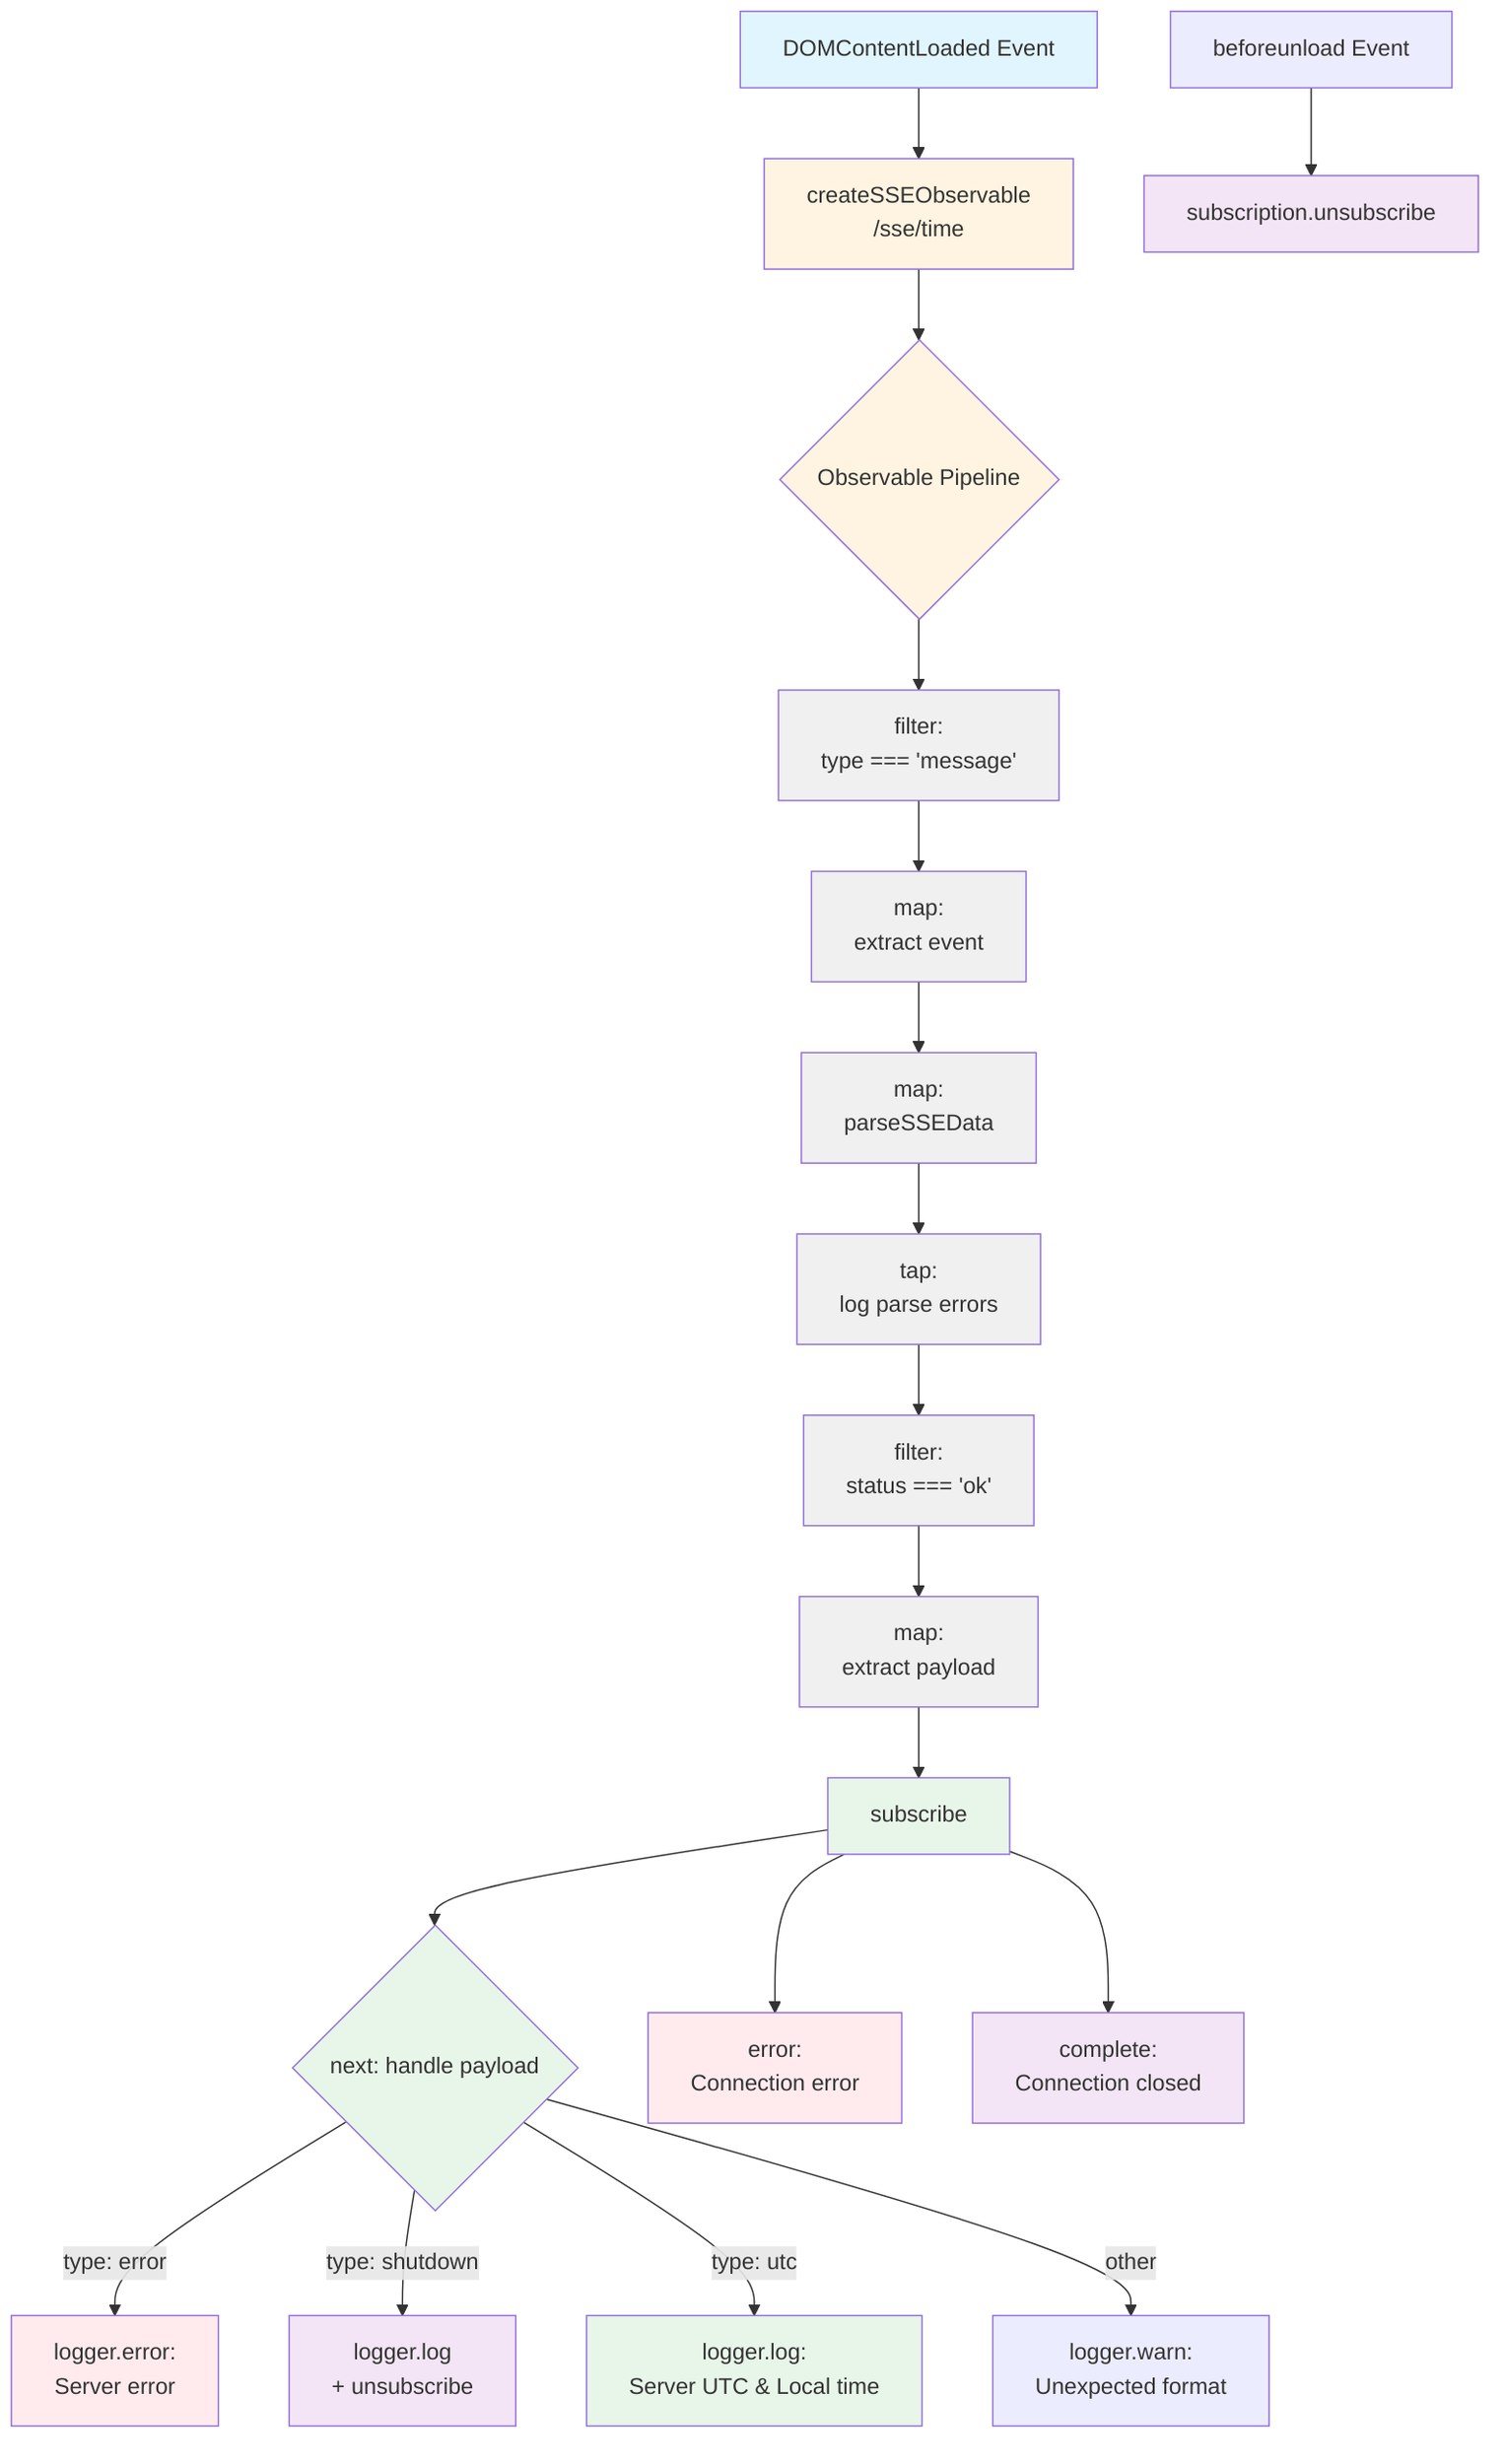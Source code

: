 flowchart TD
    Start[DOMContentLoaded Event] --> CreateObs[createSSEObservable<br>/sse/time]
    
    CreateObs --> Pipeline{Observable Pipeline}
    
    Pipeline --> Filter1[filter:<br>type === 'message']
    Filter1 --> Map1[map:<br>extract event]
    Map1 --> Map2[map:<br>parseSSEData]
    Map2 --> Tap1[tap:<br>log parse errors]
    Tap1 --> Filter2[filter:<br>status === 'ok']
    Filter2 --> Map3[map:<br>extract payload]
    
    Map3 --> Subscribe[subscribe]
    
    Subscribe --> Next{next: handle payload}
    
    Next -->|type: error| ErrorCase[logger.error:<br>Server error]
    Next -->|type: shutdown| ShutdownCase[logger.log<br>+ unsubscribe]
    Next -->|type: utc| TimeCase[logger.log:<br>Server UTC & Local time]
    Next -->|other| WarnCase[logger.warn:<br>Unexpected format]
    
    Subscribe --> Error[error:<br>Connection error]
    Subscribe --> Complete[complete:<br>Connection closed]
    
    Unload[beforeunload Event] --> Cleanup[subscription.unsubscribe]
    
    style Start fill:#e1f5ff
    style CreateObs fill:#fff4e1
    style Pipeline fill:#fff4e1
    style Filter1 fill:#f0f0f0
    style Map1 fill:#f0f0f0
    style Map2 fill:#f0f0f0
    style Tap1 fill:#f0f0f0
    style Filter2 fill:#f0f0f0
    style Map3 fill:#f0f0f0
    style Subscribe fill:#e8f5e9
    style Next fill:#e8f5e9
    style TimeCase fill:#e8f5e9
    style ErrorCase fill:#ffebee
    style ShutdownCase fill:#f3e5f5
    style Error fill:#ffebee
    style Complete fill:#f3e5f5
    style Cleanup fill:#f3e5f5